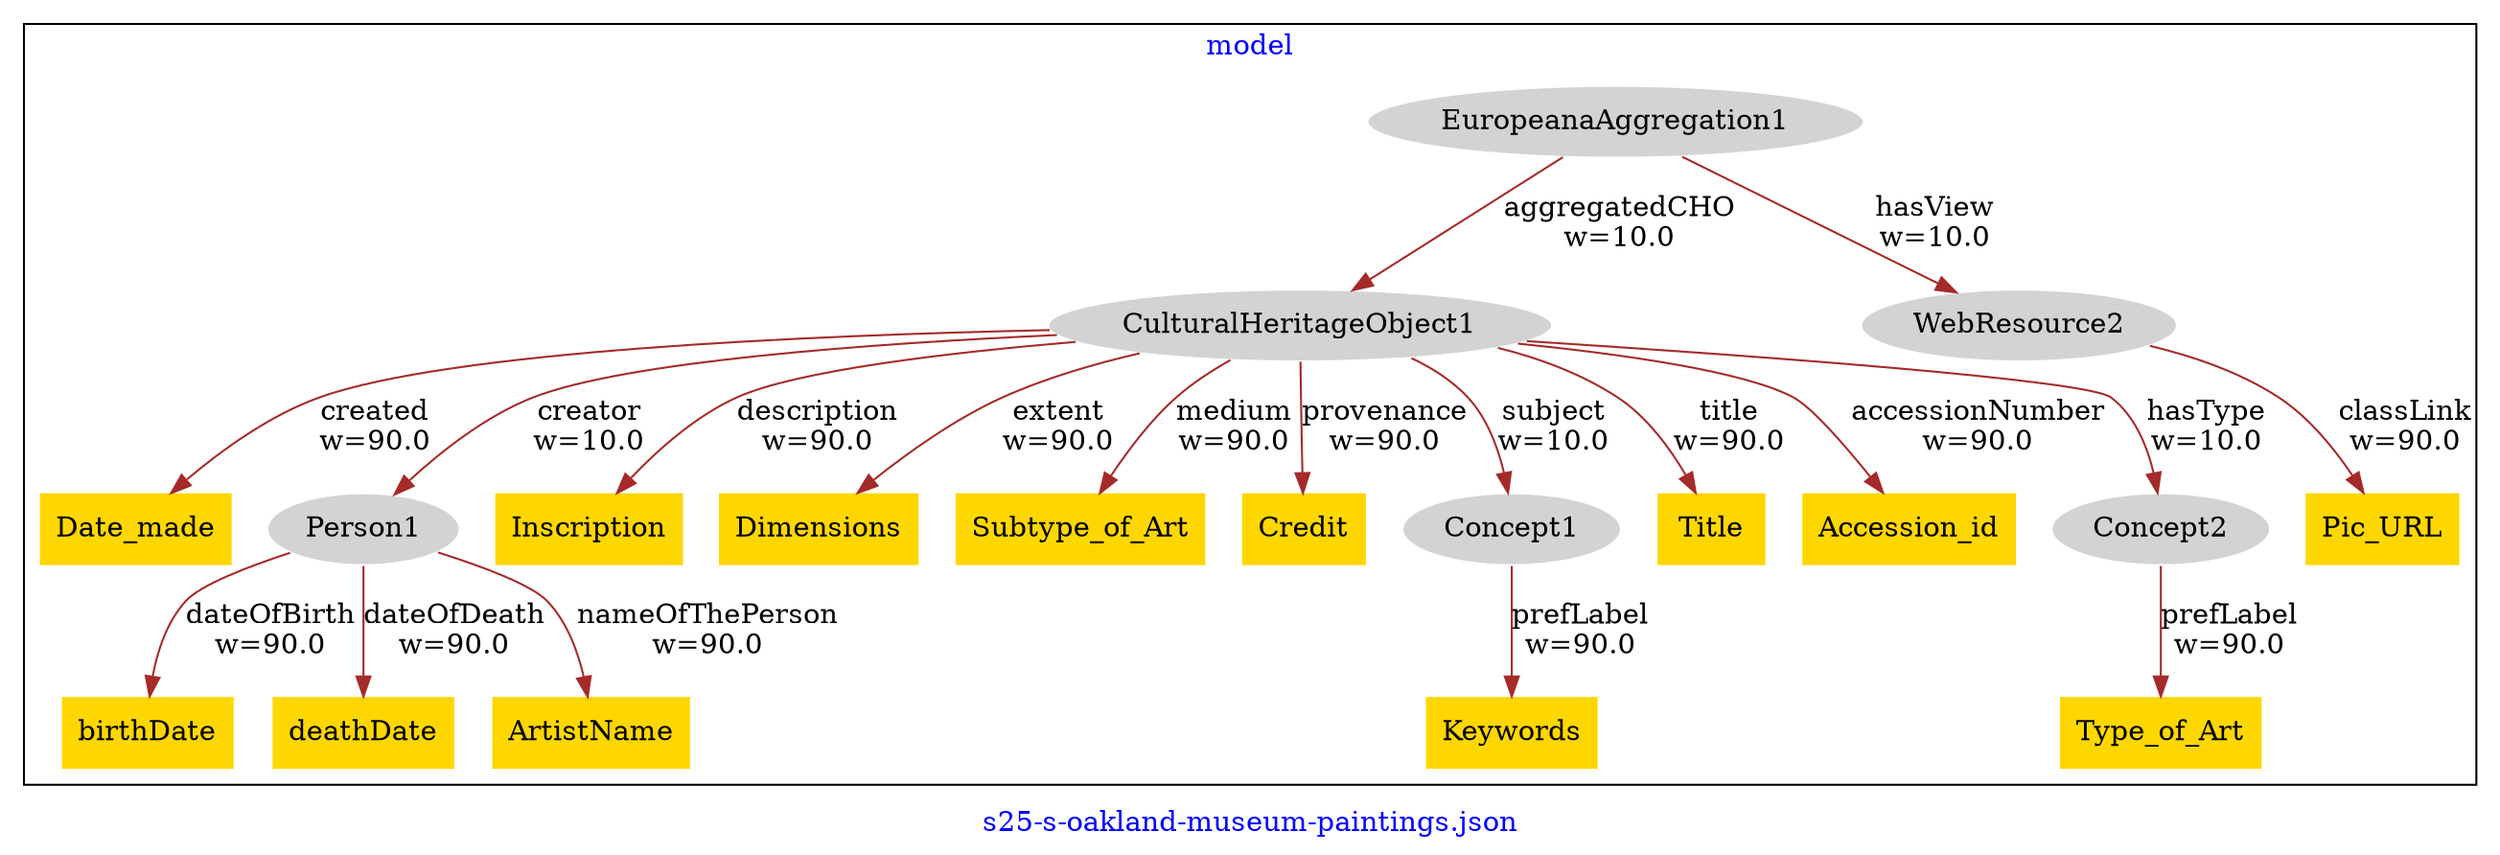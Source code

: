 digraph n0 {
fontcolor="blue"
remincross="true"
label="s25-s-oakland-museum-paintings.json"
subgraph cluster {
label="model"
n2[style="filled",color="white",fillcolor="lightgray",label="CulturalHeritageObject1\n"];
n3[shape="plaintext",style="filled",fillcolor="gold",label="Date_made\n"];
n4[style="filled",color="white",fillcolor="lightgray",label="Person1\n"];
n5[shape="plaintext",style="filled",fillcolor="gold",label="Inscription\n"];
n6[shape="plaintext",style="filled",fillcolor="gold",label="Dimensions\n"];
n7[shape="plaintext",style="filled",fillcolor="gold",label="Subtype_of_Art\n"];
n8[shape="plaintext",style="filled",fillcolor="gold",label="Credit\n"];
n9[style="filled",color="white",fillcolor="lightgray",label="Concept1\n"];
n10[shape="plaintext",style="filled",fillcolor="gold",label="Title\n"];
n11[shape="plaintext",style="filled",fillcolor="gold",label="Accession_id\n"];
n12[style="filled",color="white",fillcolor="lightgray",label="Concept2\n"];
n13[shape="plaintext",style="filled",fillcolor="gold",label="birthDate\n"];
n14[shape="plaintext",style="filled",fillcolor="gold",label="deathDate\n"];
n15[shape="plaintext",style="filled",fillcolor="gold",label="ArtistName\n"];
n16[style="filled",color="white",fillcolor="lightgray",label="EuropeanaAggregation1\n"];
n17[style="filled",color="white",fillcolor="lightgray",label="WebResource2\n"];
n18[shape="plaintext",style="filled",fillcolor="gold",label="Pic_URL\n"];
n19[shape="plaintext",style="filled",fillcolor="gold",label="Keywords\n"];
n20[shape="plaintext",style="filled",fillcolor="gold",label="Type_of_Art\n"];
}
n2 -> n3[color="brown",fontcolor="black",label="created\nw=90.0"]
n2 -> n4[color="brown",fontcolor="black",label="creator\nw=10.0"]
n2 -> n5[color="brown",fontcolor="black",label="description\nw=90.0"]
n2 -> n6[color="brown",fontcolor="black",label="extent\nw=90.0"]
n2 -> n7[color="brown",fontcolor="black",label="medium\nw=90.0"]
n2 -> n8[color="brown",fontcolor="black",label="provenance\nw=90.0"]
n2 -> n9[color="brown",fontcolor="black",label="subject\nw=10.0"]
n2 -> n10[color="brown",fontcolor="black",label="title\nw=90.0"]
n2 -> n11[color="brown",fontcolor="black",label="accessionNumber\nw=90.0"]
n2 -> n12[color="brown",fontcolor="black",label="hasType\nw=10.0"]
n4 -> n13[color="brown",fontcolor="black",label="dateOfBirth\nw=90.0"]
n4 -> n14[color="brown",fontcolor="black",label="dateOfDeath\nw=90.0"]
n4 -> n15[color="brown",fontcolor="black",label="nameOfThePerson\nw=90.0"]
n16 -> n2[color="brown",fontcolor="black",label="aggregatedCHO\nw=10.0"]
n16 -> n17[color="brown",fontcolor="black",label="hasView\nw=10.0"]
n17 -> n18[color="brown",fontcolor="black",label="classLink\nw=90.0"]
n9 -> n19[color="brown",fontcolor="black",label="prefLabel\nw=90.0"]
n12 -> n20[color="brown",fontcolor="black",label="prefLabel\nw=90.0"]
}
